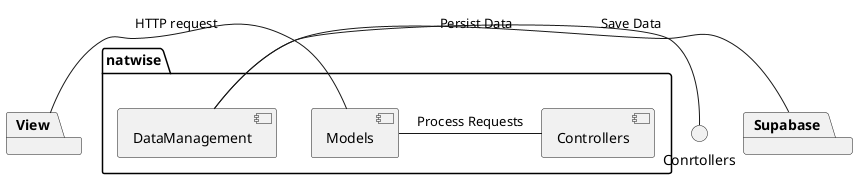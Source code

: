 @startuml LogicalView

package View {
}

package natwise {
    [Models]
    [Controllers]
    [DataManagement]
}

package Supabase {
}

View - Models : HTTP request
Models - Controllers : Process Requests
Conrtollers - DataManagement : Persist Data
DataManagement - Supabase: Save Data

@enduml
